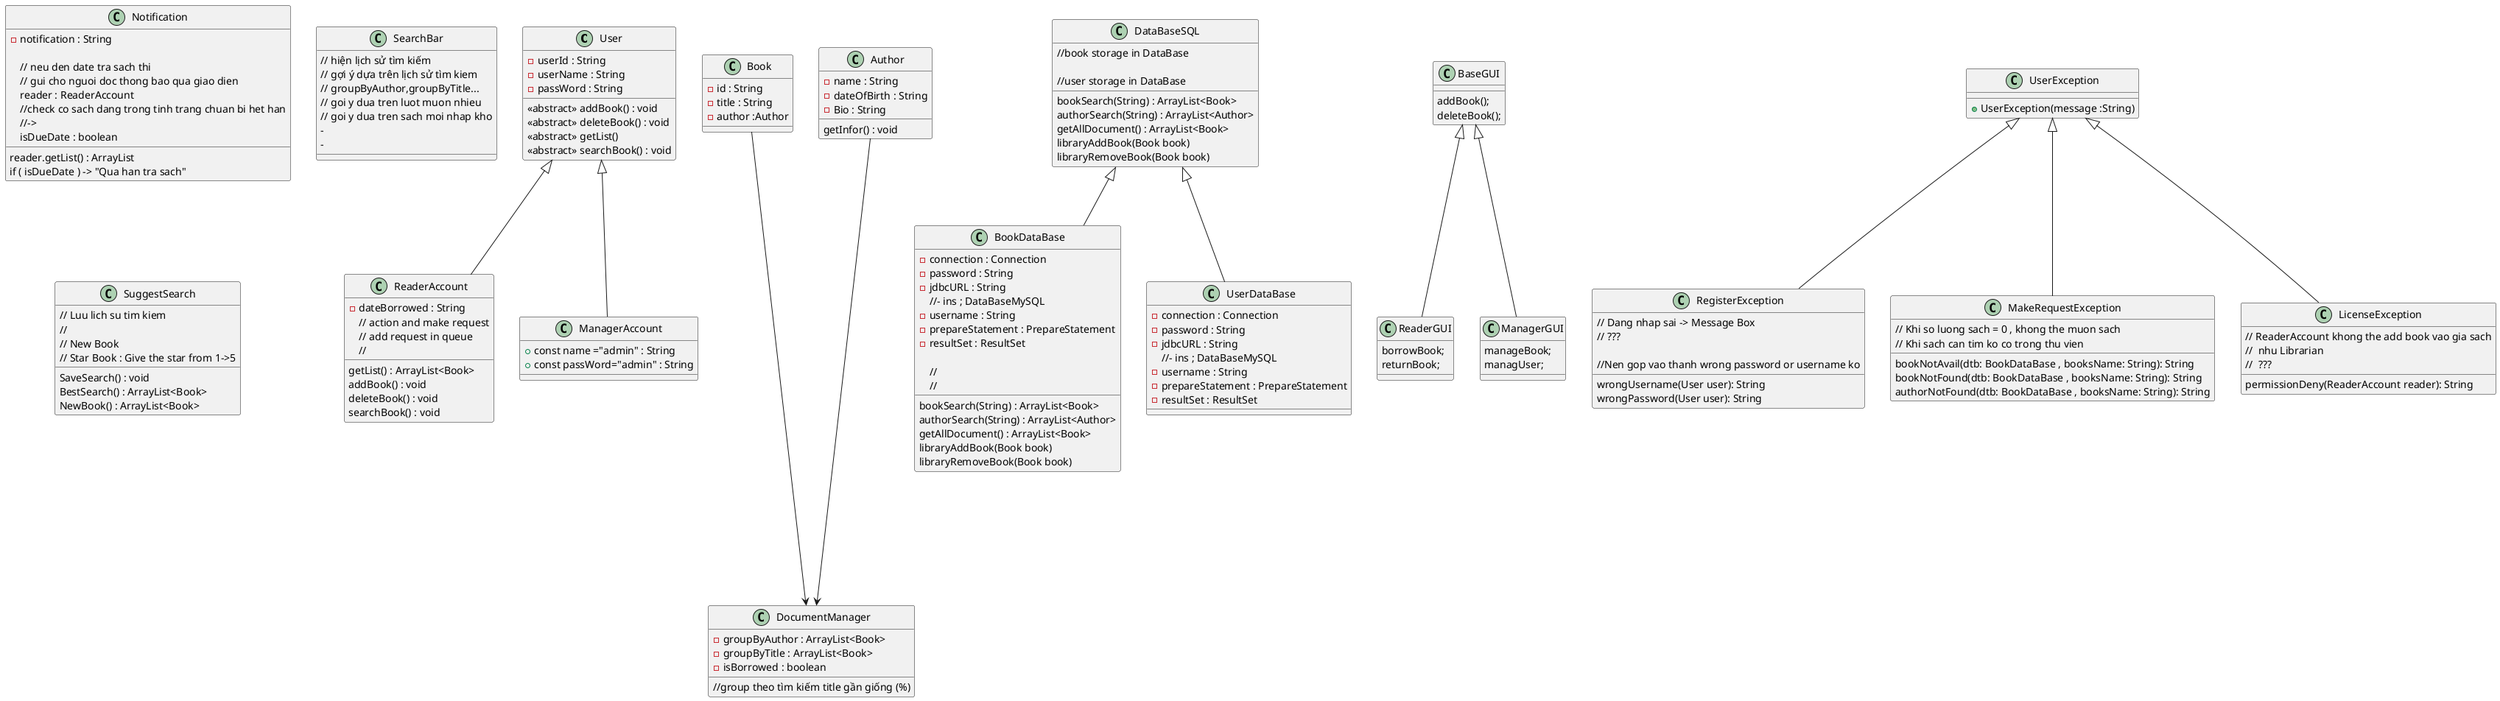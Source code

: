 @startuml
'https://plantuml.com/sequence-diagram

class User {
 - userId : String
 - userName : String
 - passWord : String
 <<abstract>> addBook() : void
 <<abstract>> deleteBook() : void
 <<abstract>> getList()
 <<abstract>> searchBook() : void
}

class ReaderAccount extends User {
    - dateBorrowed : String
    // action and make request
    // add request in queue
    //
    getList() : ArrayList<Book>
    addBook() : void
    deleteBook() : void
    searchBook() : void
}


class ManagerAccount extends User {
   +const name ="admin" : String
   +const passWord="admin" : String
}


class Notification {

    - notification : String

    // neu den date tra sach thi
    // gui cho nguoi doc thong bao qua giao dien
    reader : ReaderAccount
    reader.getList() : ArrayList
    //check co sach dang trong tinh trang chuan bi het han
    //->
    isDueDate : boolean
    if ( isDueDate ) -> "Qua han tra sach"
}

class Book {
  - id : String
  - title : String
  - author :Author

}

class DocumentManager {
    - groupByAuthor : ArrayList<Book>
    - groupByTitle : ArrayList<Book>
    //group theo tìm kiếm title gần giống (%)
    - isBorrowed : boolean
}

class Author {
    - name : String
    - dateOfBirth : String
    - Bio : String
    getInfor() : void
}

Author----->DocumentManager
Book-----> DocumentManager

class DataBaseSQL {

     //book storage in DataBase
     bookSearch(String) : ArrayList<Book>
     authorSearch(String) : ArrayList<Author>
     getAllDocument() : ArrayList<Book>
     libraryAddBook(Book book)
     libraryRemoveBook(Book book)

     //user storage in DataBase

}

class BookDataBase extends DataBaseSQL {
    - connection : Connection
    - password : String
    - jdbcURL : String
    //- ins ; DataBaseMySQL
    - username : String
    - prepareStatement : PrepareStatement
    - resultSet : ResultSet

    bookSearch(String) : ArrayList<Book>
    authorSearch(String) : ArrayList<Author>
    //
    getAllDocument() : ArrayList<Book>
    //
    libraryAddBook(Book book)
    libraryRemoveBook(Book book)
}

class UserDataBase extends DataBaseSQL {
    - connection : Connection
    - password : String
    - jdbcURL : String
        //- ins ; DataBaseMySQL
    - username : String
    - prepareStatement : PrepareStatement
    - resultSet : ResultSet

}
class SearchBar {
    // hiện lịch sử tìm kiếm
    // gợi ý dựa trên lịch sử tìm kiem
    // groupByAuthor,groupByTitle...
    // goi y dua tren luot muon nhieu
    // goi y dua tren sach moi nhap kho
    -
    -
}

class SuggestSearch {
    // Luu lich su tim kiem
    SaveSearch() : void
    //
    BestSearch() : ArrayList<Book>
    // New Book
    NewBook() : ArrayList<Book>
    // Star Book : Give the star from 1->5

}


class BaseGUI {
    addBook();
    deleteBook();
}
class ReaderGUI extends BaseGUI {
    borrowBook;
    returnBook;
}
class ManagerGUI extends BaseGUI {
    manageBook;
    managUser;
}


class UserException {
    + UserException(message :String)
}
class RegisterException extends UserException {
    // Dang nhap sai -> Message Box
    // ???

    //Nen gop vao thanh wrong password or username ko
    wrongUsername(User user): String
    wrongPassword(User user): String
}

class MakeRequestException extends UserException {
    // Khi so luong sach = 0 , khong the muon sach
    // Khi sach can tim ko co trong thu vien

    bookNotAvail(dtb: BookDataBase , booksName: String): String
    bookNotFound(dtb: BookDataBase , booksName: String): String
    authorNotFound(dtb: BookDataBase , booksName: String): String
}

class LicenseException extends UserException {
    // ReaderAccount khong the add book vao gia sach
    //  nhu Librarian
    //  ???

    permissionDeny(ReaderAccount reader): String
}


@enduml